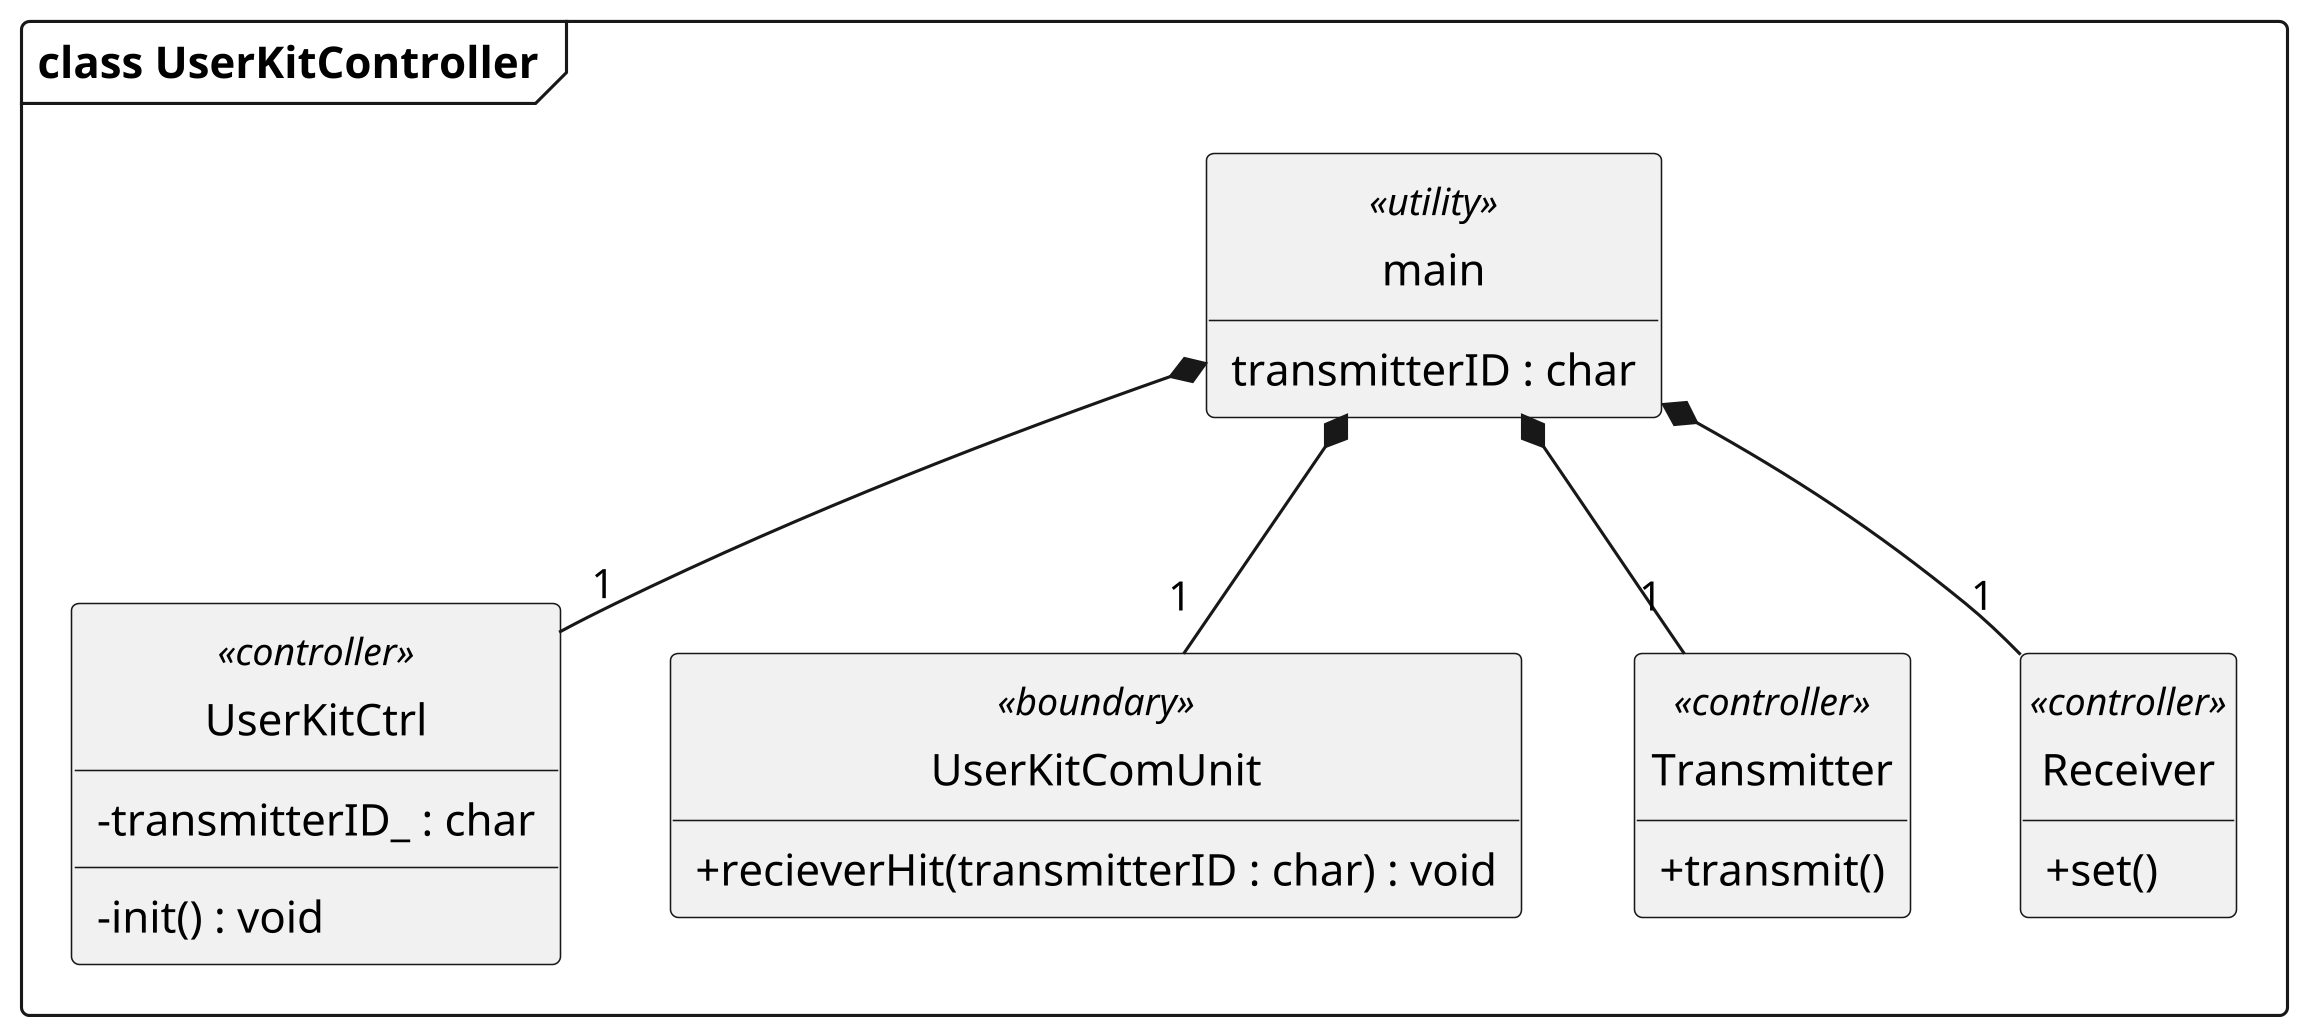 @startuml UserKitCtrl_cd

skinparam {
    monochrome true
    dpi 300
    padding 2
    packageStyle rectangle
    packageStyle frame
    shadowing false
    classAttributeIconSize 0
}
hide circle
hide empty members

frame "class UserKitController" {

    class main <<utility>> {
        transmitterID : char
    }

    class UserKitCtrl <<controller>> {
        - transmitterID_ : char
        - init() : void
    }

    class UserKitComUnit <<boundary>> {
        + recieverHit(transmitterID : char) : void
    }

    class Transmitter <<controller>> {
        + transmit()
    }

    class Receiver <<controller>> {
        + set()
    }
}

main *-- "1" UserKitCtrl

main *-- "1" UserKitComUnit

main *-- "1" Transmitter

main *-- "1" Receiver

@enduml